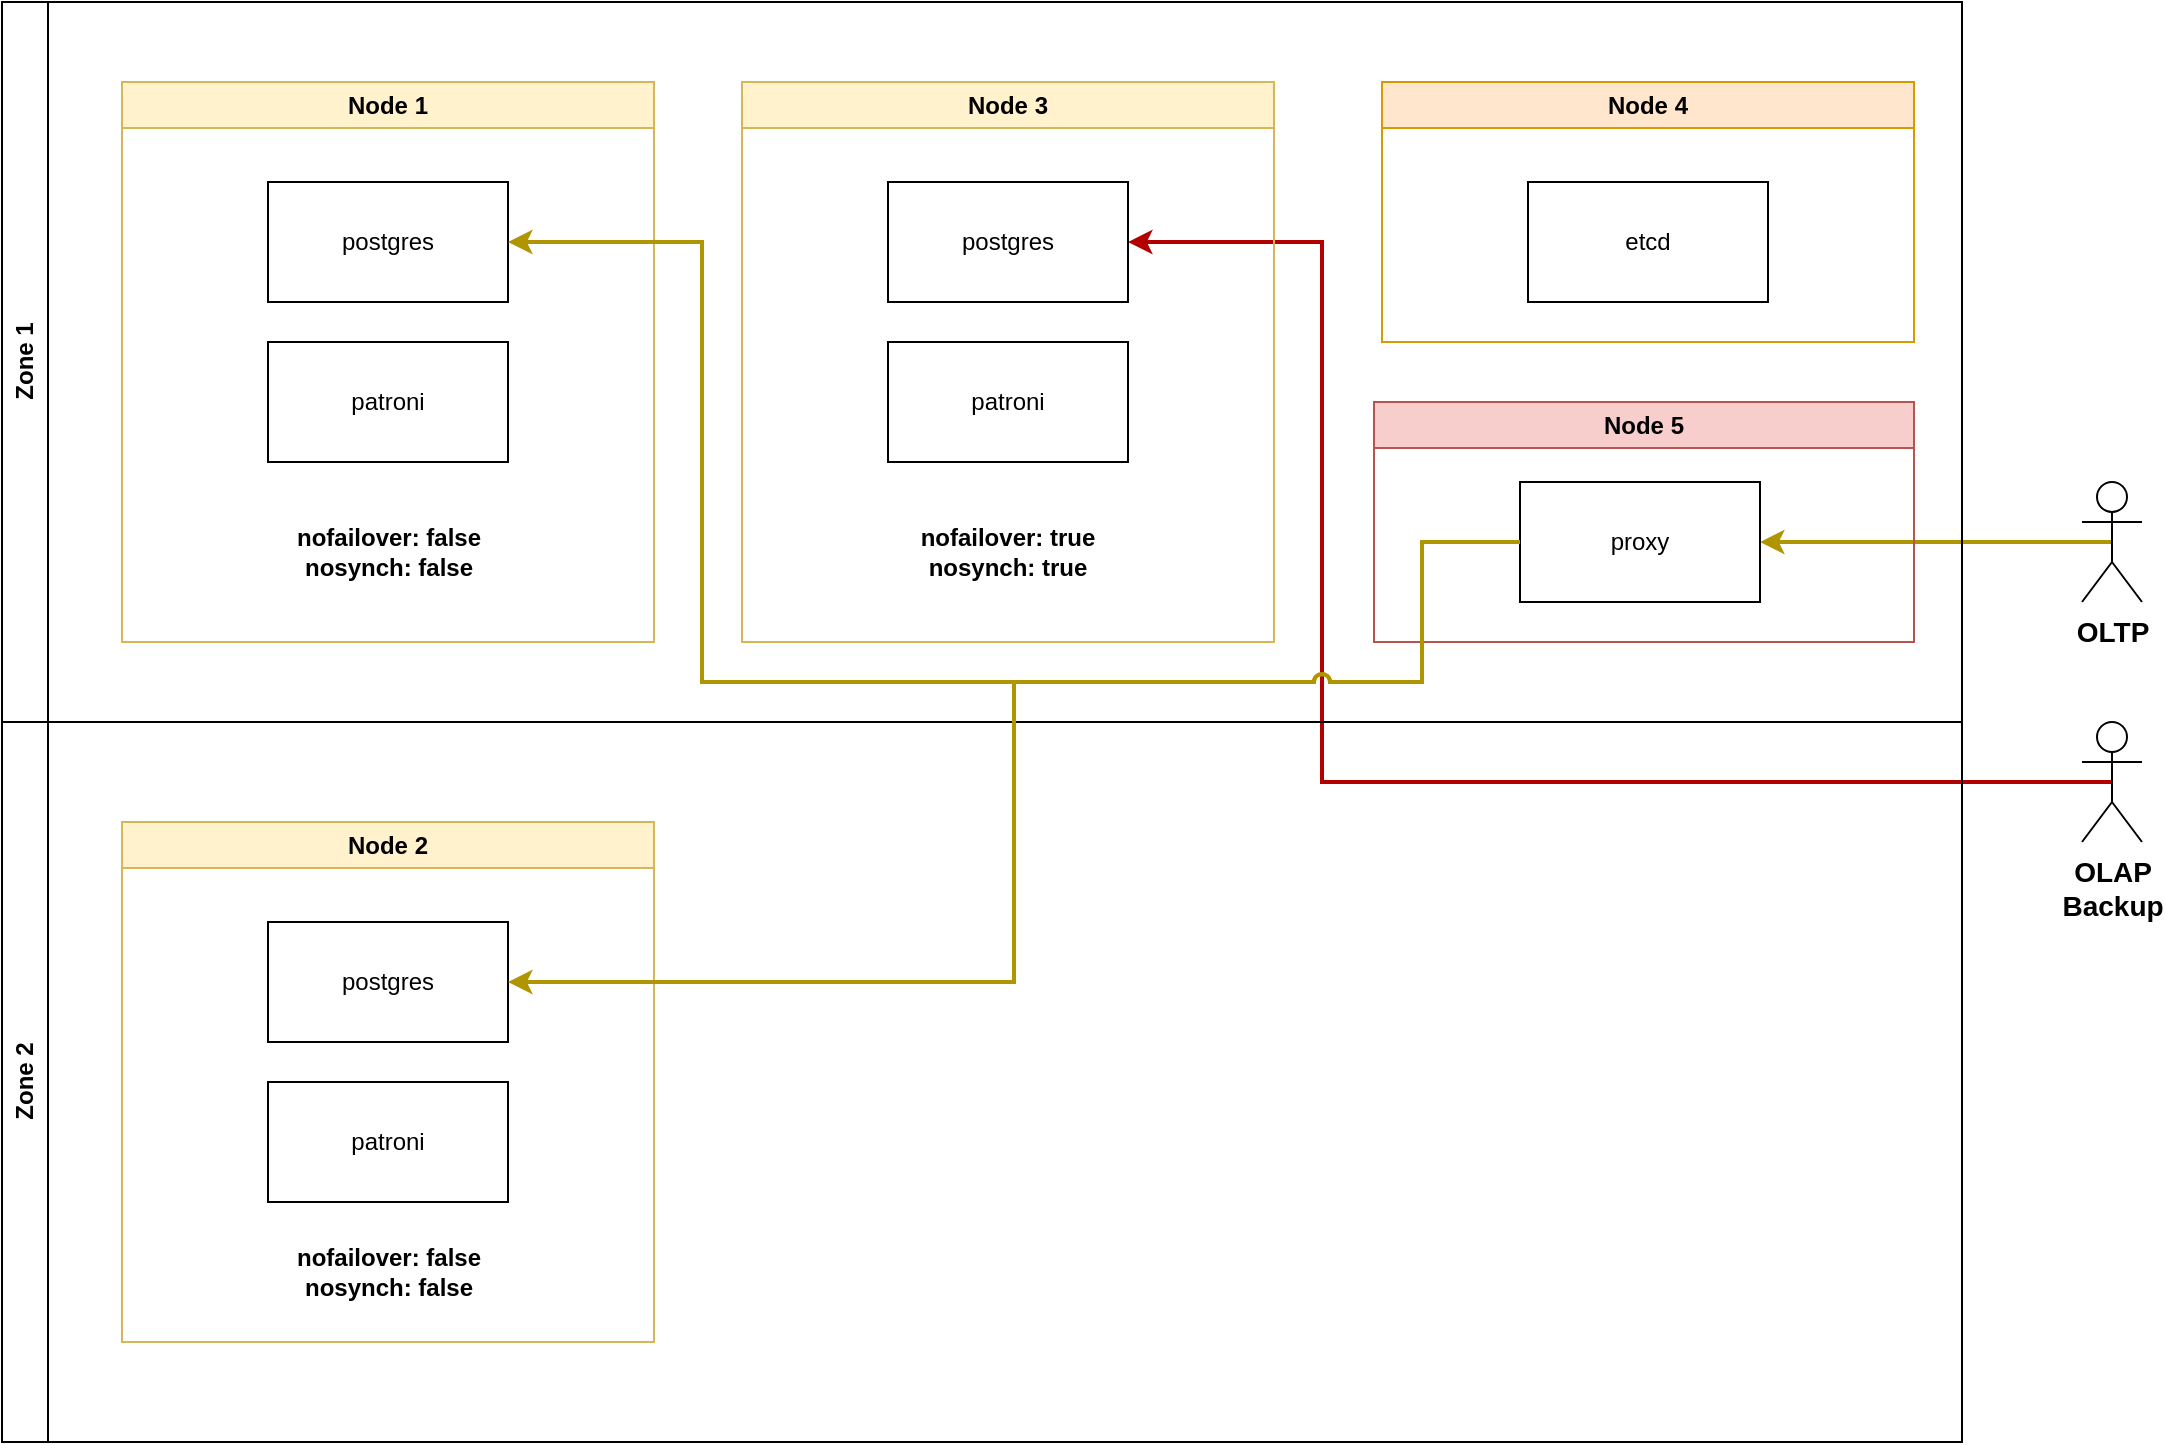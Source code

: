 <mxfile version="23.1.2" type="device">
  <diagram name="Страница — 1" id="kY_8EiV6iNdJgDsGMXoX">
    <mxGraphModel dx="1750" dy="883" grid="1" gridSize="10" guides="1" tooltips="1" connect="1" arrows="1" fold="1" page="1" pageScale="1" pageWidth="827" pageHeight="1169" math="0" shadow="0">
      <root>
        <mxCell id="0" />
        <mxCell id="1" parent="0" />
        <mxCell id="zzoiUoc6OVgHHLdeYmrs-29" style="edgeStyle=orthogonalEdgeStyle;rounded=0;orthogonalLoop=1;jettySize=auto;html=1;exitX=0.5;exitY=0.5;exitDx=0;exitDy=0;exitPerimeter=0;entryX=1;entryY=0.5;entryDx=0;entryDy=0;fillColor=#e3c800;strokeColor=#B09500;strokeWidth=2;" parent="1" source="zzoiUoc6OVgHHLdeYmrs-15" target="zzoiUoc6OVgHHLdeYmrs-13" edge="1">
          <mxGeometry relative="1" as="geometry" />
        </mxCell>
        <mxCell id="zzoiUoc6OVgHHLdeYmrs-15" value="&lt;b style=&quot;font-size: 14px;&quot;&gt;OLTP&lt;br&gt;&lt;/b&gt;" style="shape=umlActor;verticalLabelPosition=bottom;verticalAlign=top;html=1;outlineConnect=0;" parent="1" vertex="1">
          <mxGeometry x="1050" y="240" width="30" height="60" as="geometry" />
        </mxCell>
        <mxCell id="8WcXEYSPGyFJEY5zt6sh-25" style="edgeStyle=orthogonalEdgeStyle;rounded=0;orthogonalLoop=1;jettySize=auto;html=1;exitX=0.5;exitY=0.5;exitDx=0;exitDy=0;exitPerimeter=0;entryX=1;entryY=0.5;entryDx=0;entryDy=0;fillColor=#e51400;strokeColor=#B20000;strokeWidth=2;jumpStyle=none;" parent="1" source="zzoiUoc6OVgHHLdeYmrs-24" target="8WcXEYSPGyFJEY5zt6sh-6" edge="1">
          <mxGeometry relative="1" as="geometry">
            <Array as="points">
              <mxPoint x="670" y="390" />
              <mxPoint x="670" y="120" />
            </Array>
          </mxGeometry>
        </mxCell>
        <mxCell id="zzoiUoc6OVgHHLdeYmrs-24" value="&lt;b style=&quot;font-size: 14px;&quot;&gt;OLAP&lt;br&gt;Backup&lt;br&gt;&lt;/b&gt;" style="shape=umlActor;verticalLabelPosition=bottom;verticalAlign=top;html=1;outlineConnect=0;" parent="1" vertex="1">
          <mxGeometry x="1050" y="360" width="30" height="60" as="geometry" />
        </mxCell>
        <mxCell id="8WcXEYSPGyFJEY5zt6sh-9" value="Zone 1" style="swimlane;horizontal=0;whiteSpace=wrap;html=1;" parent="1" vertex="1">
          <mxGeometry x="10" width="980" height="360" as="geometry" />
        </mxCell>
        <mxCell id="zzoiUoc6OVgHHLdeYmrs-1" value="Node 1" style="swimlane;whiteSpace=wrap;html=1;fillColor=#fff2cc;strokeColor=#d6b656;" parent="8WcXEYSPGyFJEY5zt6sh-9" vertex="1">
          <mxGeometry x="60" y="40" width="266" height="280" as="geometry" />
        </mxCell>
        <mxCell id="zzoiUoc6OVgHHLdeYmrs-2" value="postgres" style="rounded=0;whiteSpace=wrap;html=1;" parent="zzoiUoc6OVgHHLdeYmrs-1" vertex="1">
          <mxGeometry x="73" y="50" width="120" height="60" as="geometry" />
        </mxCell>
        <mxCell id="zzoiUoc6OVgHHLdeYmrs-3" value="patroni" style="rounded=0;whiteSpace=wrap;html=1;" parent="zzoiUoc6OVgHHLdeYmrs-1" vertex="1">
          <mxGeometry x="73" y="130" width="120" height="60" as="geometry" />
        </mxCell>
        <mxCell id="zzoiUoc6OVgHHLdeYmrs-5" value="&lt;b&gt;nofailover: false&lt;br&gt;nosynch: false&lt;/b&gt;" style="text;html=1;strokeColor=none;fillColor=none;align=center;verticalAlign=middle;whiteSpace=wrap;rounded=0;" parent="zzoiUoc6OVgHHLdeYmrs-1" vertex="1">
          <mxGeometry x="84.5" y="220" width="97" height="30" as="geometry" />
        </mxCell>
        <mxCell id="8WcXEYSPGyFJEY5zt6sh-5" value="Node 3" style="swimlane;whiteSpace=wrap;html=1;fillColor=#fff2cc;strokeColor=#d6b656;" parent="8WcXEYSPGyFJEY5zt6sh-9" vertex="1">
          <mxGeometry x="370" y="40" width="266" height="280" as="geometry" />
        </mxCell>
        <mxCell id="8WcXEYSPGyFJEY5zt6sh-6" value="postgres" style="rounded=0;whiteSpace=wrap;html=1;" parent="8WcXEYSPGyFJEY5zt6sh-5" vertex="1">
          <mxGeometry x="73" y="50" width="120" height="60" as="geometry" />
        </mxCell>
        <mxCell id="8WcXEYSPGyFJEY5zt6sh-7" value="patroni" style="rounded=0;whiteSpace=wrap;html=1;" parent="8WcXEYSPGyFJEY5zt6sh-5" vertex="1">
          <mxGeometry x="73" y="130" width="120" height="60" as="geometry" />
        </mxCell>
        <mxCell id="8WcXEYSPGyFJEY5zt6sh-8" value="&lt;b style=&quot;border-color: var(--border-color);&quot;&gt;nofailover: true&lt;br style=&quot;border-color: var(--border-color);&quot;&gt;nosynch: true&lt;/b&gt;" style="text;html=1;strokeColor=none;fillColor=none;align=center;verticalAlign=middle;whiteSpace=wrap;rounded=0;" parent="8WcXEYSPGyFJEY5zt6sh-5" vertex="1">
          <mxGeometry x="70.25" y="220" width="125.5" height="30" as="geometry" />
        </mxCell>
        <mxCell id="8WcXEYSPGyFJEY5zt6sh-1" value="Node 4" style="swimlane;whiteSpace=wrap;html=1;fillColor=#ffe6cc;strokeColor=#d79b00;" parent="8WcXEYSPGyFJEY5zt6sh-9" vertex="1">
          <mxGeometry x="690" y="40" width="266" height="130" as="geometry" />
        </mxCell>
        <mxCell id="8WcXEYSPGyFJEY5zt6sh-2" value="etcd" style="rounded=0;whiteSpace=wrap;html=1;" parent="8WcXEYSPGyFJEY5zt6sh-1" vertex="1">
          <mxGeometry x="73" y="50" width="120" height="60" as="geometry" />
        </mxCell>
        <mxCell id="zzoiUoc6OVgHHLdeYmrs-6" value="Node 5" style="swimlane;whiteSpace=wrap;html=1;fillColor=#f8cecc;strokeColor=#b85450;" parent="8WcXEYSPGyFJEY5zt6sh-9" vertex="1">
          <mxGeometry x="686" y="200" width="270" height="120" as="geometry" />
        </mxCell>
        <mxCell id="zzoiUoc6OVgHHLdeYmrs-13" value="proxy" style="rounded=0;whiteSpace=wrap;html=1;" parent="zzoiUoc6OVgHHLdeYmrs-6" vertex="1">
          <mxGeometry x="73" y="40" width="120" height="60" as="geometry" />
        </mxCell>
        <mxCell id="8WcXEYSPGyFJEY5zt6sh-27" style="edgeStyle=orthogonalEdgeStyle;rounded=0;orthogonalLoop=1;jettySize=auto;html=1;exitX=0;exitY=0.5;exitDx=0;exitDy=0;entryX=1;entryY=0.5;entryDx=0;entryDy=0;strokeWidth=2;fillColor=#e3c800;strokeColor=#B09500;jumpStyle=arc;" parent="8WcXEYSPGyFJEY5zt6sh-9" source="zzoiUoc6OVgHHLdeYmrs-13" target="zzoiUoc6OVgHHLdeYmrs-2" edge="1">
          <mxGeometry relative="1" as="geometry">
            <Array as="points">
              <mxPoint x="710" y="270" />
              <mxPoint x="710" y="340" />
              <mxPoint x="350" y="340" />
              <mxPoint x="350" y="120" />
            </Array>
          </mxGeometry>
        </mxCell>
        <mxCell id="8WcXEYSPGyFJEY5zt6sh-10" value="Zone 2" style="swimlane;horizontal=0;whiteSpace=wrap;html=1;" parent="1" vertex="1">
          <mxGeometry x="10" y="360" width="980" height="360" as="geometry" />
        </mxCell>
        <mxCell id="zzoiUoc6OVgHHLdeYmrs-19" value="Node 2" style="swimlane;whiteSpace=wrap;html=1;fillColor=#fff2cc;strokeColor=#d6b656;" parent="8WcXEYSPGyFJEY5zt6sh-10" vertex="1">
          <mxGeometry x="60" y="50" width="266" height="260" as="geometry" />
        </mxCell>
        <mxCell id="zzoiUoc6OVgHHLdeYmrs-20" value="postgres" style="rounded=0;whiteSpace=wrap;html=1;" parent="zzoiUoc6OVgHHLdeYmrs-19" vertex="1">
          <mxGeometry x="73" y="50" width="120" height="60" as="geometry" />
        </mxCell>
        <mxCell id="zzoiUoc6OVgHHLdeYmrs-21" value="patroni" style="rounded=0;whiteSpace=wrap;html=1;" parent="zzoiUoc6OVgHHLdeYmrs-19" vertex="1">
          <mxGeometry x="73" y="130" width="120" height="60" as="geometry" />
        </mxCell>
        <mxCell id="zzoiUoc6OVgHHLdeYmrs-23" value="&lt;b&gt;nofailover: false&lt;br&gt;nosynch: false&lt;/b&gt;" style="text;html=1;strokeColor=none;fillColor=none;align=center;verticalAlign=middle;whiteSpace=wrap;rounded=0;" parent="zzoiUoc6OVgHHLdeYmrs-19" vertex="1">
          <mxGeometry x="84.5" y="210" width="97" height="30" as="geometry" />
        </mxCell>
        <mxCell id="8WcXEYSPGyFJEY5zt6sh-26" style="edgeStyle=orthogonalEdgeStyle;rounded=0;orthogonalLoop=1;jettySize=auto;html=1;exitX=0;exitY=0.5;exitDx=0;exitDy=0;entryX=1;entryY=0.5;entryDx=0;entryDy=0;fillColor=#e3c800;strokeColor=#B09500;strokeWidth=2;jumpStyle=arc;" parent="1" source="zzoiUoc6OVgHHLdeYmrs-13" target="zzoiUoc6OVgHHLdeYmrs-20" edge="1">
          <mxGeometry relative="1" as="geometry">
            <Array as="points">
              <mxPoint x="720" y="270" />
              <mxPoint x="720" y="340" />
              <mxPoint x="516" y="340" />
              <mxPoint x="516" y="490" />
            </Array>
          </mxGeometry>
        </mxCell>
      </root>
    </mxGraphModel>
  </diagram>
</mxfile>
